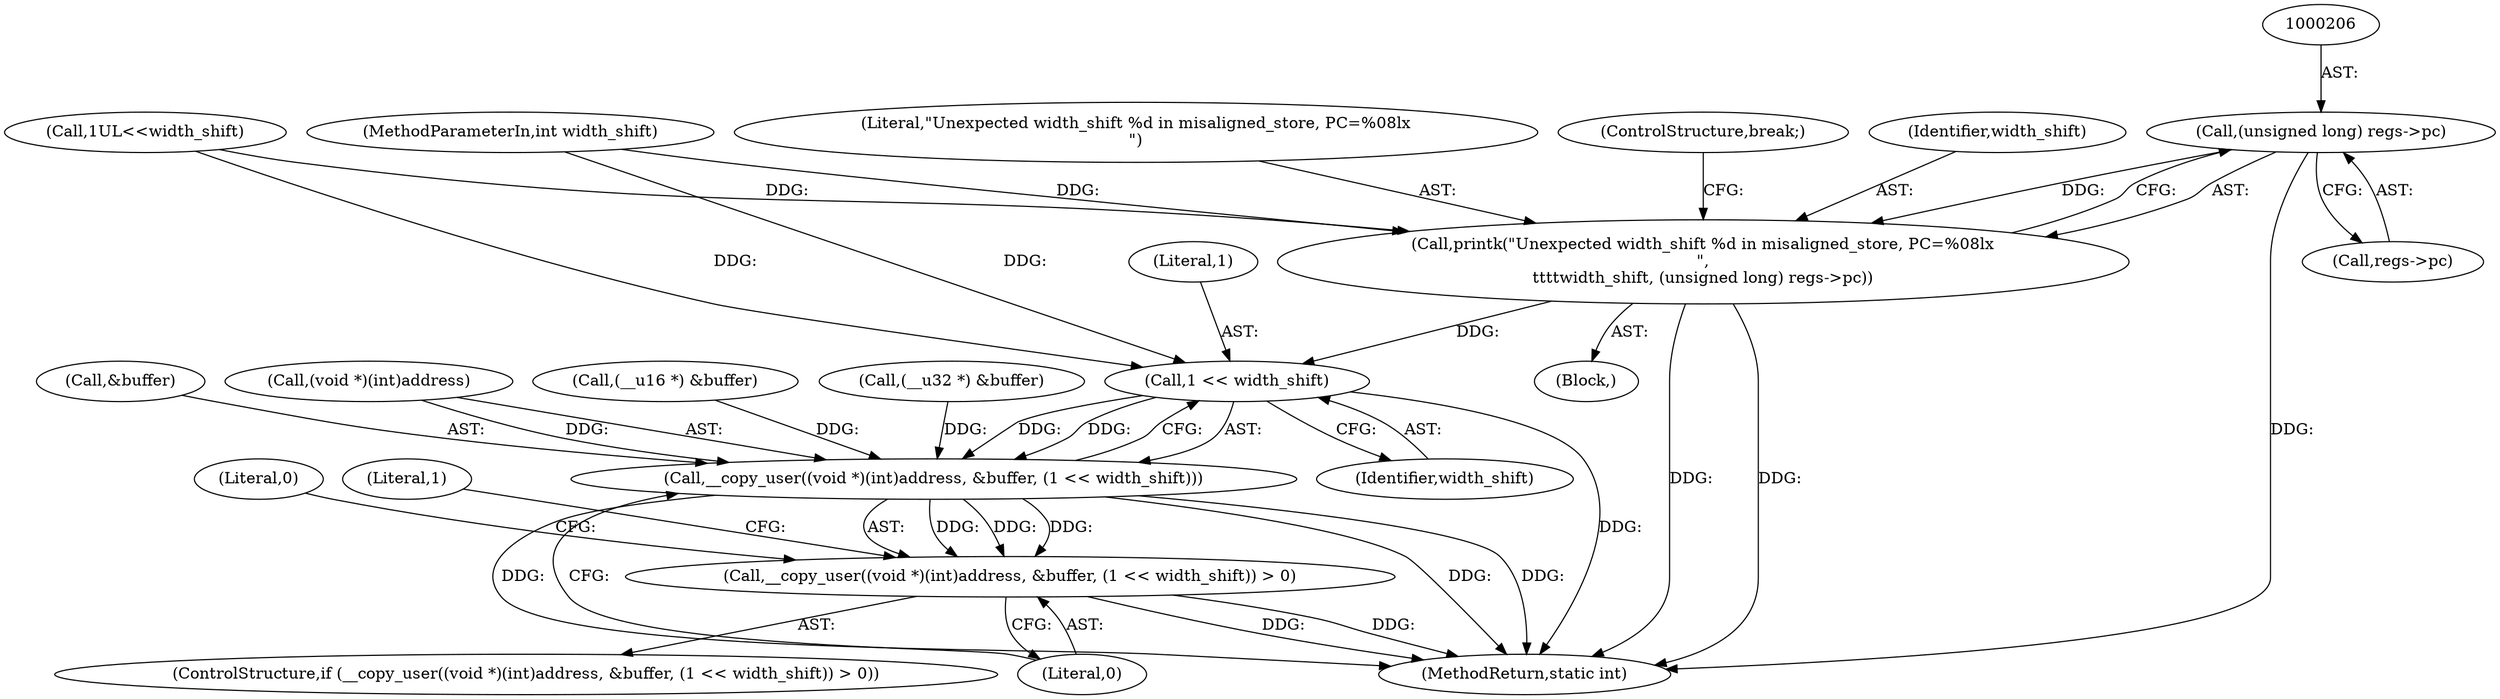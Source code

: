digraph "0_linux_a8b0ca17b80e92faab46ee7179ba9e99ccb61233_27@pointer" {
"1000205" [label="(Call,(unsigned long) regs->pc)"];
"1000202" [label="(Call,printk(\"Unexpected width_shift %d in misaligned_store, PC=%08lx\n\",\n\t\t\t\twidth_shift, (unsigned long) regs->pc))"];
"1000221" [label="(Call,1 << width_shift)"];
"1000213" [label="(Call,__copy_user((void *)(int)address, &buffer, (1 << width_shift)))"];
"1000212" [label="(Call,__copy_user((void *)(int)address, &buffer, (1 << width_shift)) > 0)"];
"1000213" [label="(Call,__copy_user((void *)(int)address, &buffer, (1 << width_shift)))"];
"1000223" [label="(Identifier,width_shift)"];
"1000221" [label="(Call,1 << width_shift)"];
"1000219" [label="(Call,&buffer)"];
"1000203" [label="(Literal,\"Unexpected width_shift %d in misaligned_store, PC=%08lx\n\")"];
"1000210" [label="(ControlStructure,break;)"];
"1000152" [label="(Call,1UL<<width_shift)"];
"1000214" [label="(Call,(void *)(int)address)"];
"1000262" [label="(Literal,0)"];
"1000224" [label="(Literal,0)"];
"1000165" [label="(Call,(__u16 *) &buffer)"];
"1000222" [label="(Literal,1)"];
"1000212" [label="(Call,__copy_user((void *)(int)address, &buffer, (1 << width_shift)) > 0)"];
"1000202" [label="(Call,printk(\"Unexpected width_shift %d in misaligned_store, PC=%08lx\n\",\n\t\t\t\twidth_shift, (unsigned long) regs->pc))"];
"1000228" [label="(Literal,1)"];
"1000211" [label="(ControlStructure,if (__copy_user((void *)(int)address, &buffer, (1 << width_shift)) > 0))"];
"1000180" [label="(Call,(__u32 *) &buffer)"];
"1000205" [label="(Call,(unsigned long) regs->pc)"];
"1000107" [label="(MethodParameterIn,int width_shift)"];
"1000161" [label="(Block,)"];
"1000263" [label="(MethodReturn,static int)"];
"1000207" [label="(Call,regs->pc)"];
"1000204" [label="(Identifier,width_shift)"];
"1000205" -> "1000202"  [label="AST: "];
"1000205" -> "1000207"  [label="CFG: "];
"1000206" -> "1000205"  [label="AST: "];
"1000207" -> "1000205"  [label="AST: "];
"1000202" -> "1000205"  [label="CFG: "];
"1000205" -> "1000263"  [label="DDG: "];
"1000205" -> "1000202"  [label="DDG: "];
"1000202" -> "1000161"  [label="AST: "];
"1000203" -> "1000202"  [label="AST: "];
"1000204" -> "1000202"  [label="AST: "];
"1000210" -> "1000202"  [label="CFG: "];
"1000202" -> "1000263"  [label="DDG: "];
"1000202" -> "1000263"  [label="DDG: "];
"1000152" -> "1000202"  [label="DDG: "];
"1000107" -> "1000202"  [label="DDG: "];
"1000202" -> "1000221"  [label="DDG: "];
"1000221" -> "1000213"  [label="AST: "];
"1000221" -> "1000223"  [label="CFG: "];
"1000222" -> "1000221"  [label="AST: "];
"1000223" -> "1000221"  [label="AST: "];
"1000213" -> "1000221"  [label="CFG: "];
"1000221" -> "1000263"  [label="DDG: "];
"1000221" -> "1000213"  [label="DDG: "];
"1000221" -> "1000213"  [label="DDG: "];
"1000152" -> "1000221"  [label="DDG: "];
"1000107" -> "1000221"  [label="DDG: "];
"1000213" -> "1000212"  [label="AST: "];
"1000214" -> "1000213"  [label="AST: "];
"1000219" -> "1000213"  [label="AST: "];
"1000224" -> "1000213"  [label="CFG: "];
"1000213" -> "1000263"  [label="DDG: "];
"1000213" -> "1000263"  [label="DDG: "];
"1000213" -> "1000263"  [label="DDG: "];
"1000213" -> "1000212"  [label="DDG: "];
"1000213" -> "1000212"  [label="DDG: "];
"1000213" -> "1000212"  [label="DDG: "];
"1000214" -> "1000213"  [label="DDG: "];
"1000180" -> "1000213"  [label="DDG: "];
"1000165" -> "1000213"  [label="DDG: "];
"1000212" -> "1000211"  [label="AST: "];
"1000212" -> "1000224"  [label="CFG: "];
"1000224" -> "1000212"  [label="AST: "];
"1000228" -> "1000212"  [label="CFG: "];
"1000262" -> "1000212"  [label="CFG: "];
"1000212" -> "1000263"  [label="DDG: "];
"1000212" -> "1000263"  [label="DDG: "];
}
